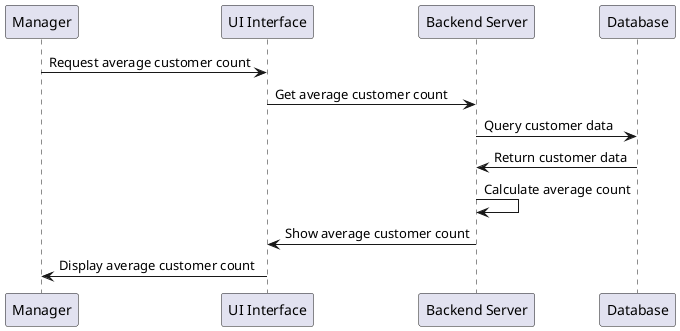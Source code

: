 @startuml
participant Manager
participant "UI Interface" as UI
participant "Backend Server" as Backend
participant "Database" as DB

Manager -> UI : Request average customer count
UI -> Backend : Get average customer count
Backend -> DB : Query customer data
DB -> Backend : Return customer data
Backend -> Backend : Calculate average count
Backend -> UI : Show average customer count
UI -> Manager : Display average customer count
@enduml